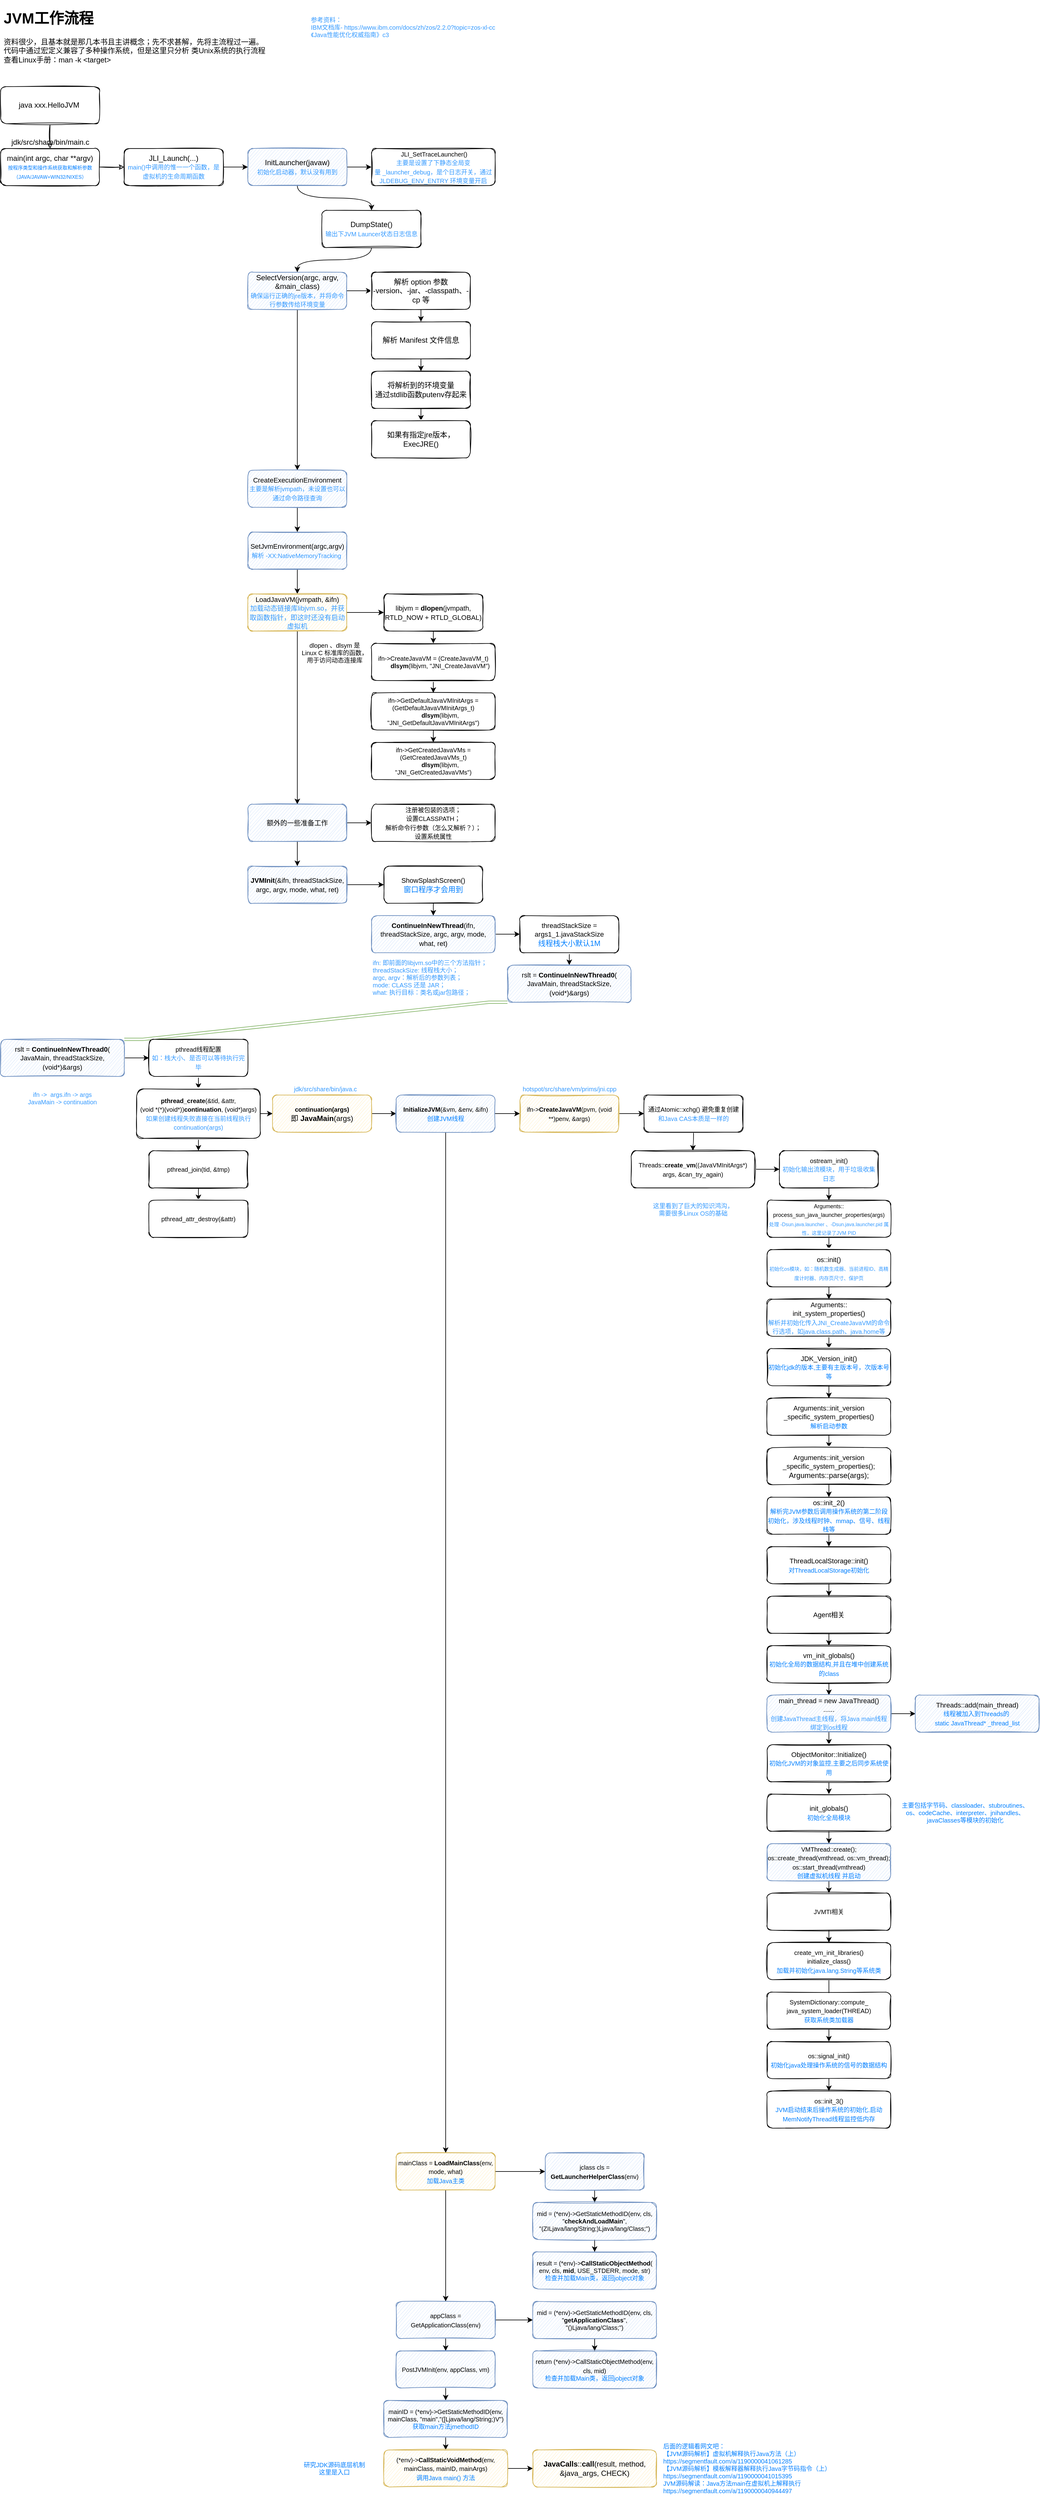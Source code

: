 <mxfile version="16.1.2" type="device"><diagram id="MZvXR-Jxn0Bu9DOS_bJB" name="第 1 页"><mxGraphModel dx="1220" dy="766" grid="1" gridSize="10" guides="1" tooltips="1" connect="1" arrows="1" fold="1" page="1" pageScale="1" pageWidth="827" pageHeight="1169" math="0" shadow="0"><root><mxCell id="0"/><mxCell id="1" parent="0"/><mxCell id="g1zy_RDRD8Yh4zfDbjgS-3" value="" style="edgeStyle=orthogonalEdgeStyle;rounded=0;sketch=1;orthogonalLoop=1;jettySize=auto;html=1;" parent="1" source="g1zy_RDRD8Yh4zfDbjgS-1" target="g1zy_RDRD8Yh4zfDbjgS-2" edge="1"><mxGeometry relative="1" as="geometry"/></mxCell><mxCell id="g1zy_RDRD8Yh4zfDbjgS-1" value="main(int argc, char **argv)&lt;br&gt;&lt;font style=&quot;font-size: 8px&quot; color=&quot;#007fff&quot;&gt;按程序类型和操作系统获取和解析&lt;/font&gt;&lt;span style=&quot;color: rgb(0 , 127 , 255) ; font-size: 8px&quot;&gt;参数&lt;/span&gt;&lt;font style=&quot;font-size: 8px&quot; color=&quot;#007fff&quot;&gt;（JAVA/JAVAW+WIN32/NIXES）&lt;/font&gt;" style="rounded=1;whiteSpace=wrap;html=1;sketch=1;" parent="1" vertex="1"><mxGeometry x="40" y="240" width="160" height="60" as="geometry"/></mxCell><mxCell id="YcsfyQ-IzNQPGRHsgkO8-3" value="" style="edgeStyle=orthogonalEdgeStyle;rounded=0;orthogonalLoop=1;jettySize=auto;html=1;fontSize=10;fontColor=#3399FF;" parent="1" source="g1zy_RDRD8Yh4zfDbjgS-2" target="YcsfyQ-IzNQPGRHsgkO8-2" edge="1"><mxGeometry relative="1" as="geometry"/></mxCell><mxCell id="g1zy_RDRD8Yh4zfDbjgS-2" value="JLI_Launch(...)&lt;br&gt;&lt;font color=&quot;#3399ff&quot; style=&quot;font-size: 10px&quot;&gt;main()中调用的惟一一个函数，是虚拟机的生命周期函数&lt;/font&gt;" style="rounded=1;whiteSpace=wrap;html=1;sketch=1;" parent="1" vertex="1"><mxGeometry x="240" y="240" width="160" height="60" as="geometry"/></mxCell><mxCell id="g1zy_RDRD8Yh4zfDbjgS-4" value="jdk/src/share/bin/main.c" style="text;html=1;align=center;verticalAlign=middle;resizable=0;points=[];autosize=1;strokeColor=none;fillColor=none;" parent="1" vertex="1"><mxGeometry x="50" y="220" width="140" height="20" as="geometry"/></mxCell><mxCell id="g1zy_RDRD8Yh4zfDbjgS-8" style="edgeStyle=orthogonalEdgeStyle;rounded=0;sketch=1;orthogonalLoop=1;jettySize=auto;html=1;exitX=0.5;exitY=1;exitDx=0;exitDy=0;entryX=0.5;entryY=0;entryDx=0;entryDy=0;" parent="1" source="g1zy_RDRD8Yh4zfDbjgS-7" target="g1zy_RDRD8Yh4zfDbjgS-1" edge="1"><mxGeometry relative="1" as="geometry"/></mxCell><mxCell id="g1zy_RDRD8Yh4zfDbjgS-7" value="java xxx.HelloJVM&amp;nbsp;" style="rounded=1;whiteSpace=wrap;html=1;sketch=1;" parent="1" vertex="1"><mxGeometry x="40" y="140" width="160" height="60" as="geometry"/></mxCell><mxCell id="YcsfyQ-IzNQPGRHsgkO8-1" value="&lt;h1&gt;JVM工作流程&lt;/h1&gt;&lt;p&gt;资料很少，且基本就是那几本书且主讲概念；先不求甚解，先将主流程过一遍。&lt;br&gt;代码中通过宏定义兼容了多种操作系统，但是这里只分析 类Unix系统的执行流程&lt;br&gt;查看Linux手册：man -k &amp;lt;target&amp;gt;&lt;/p&gt;" style="text;html=1;strokeColor=none;fillColor=none;spacing=5;spacingTop=-20;whiteSpace=wrap;overflow=hidden;rounded=0;" parent="1" vertex="1"><mxGeometry x="40" y="10" width="480" height="100" as="geometry"/></mxCell><mxCell id="YcsfyQ-IzNQPGRHsgkO8-6" value="" style="edgeStyle=orthogonalEdgeStyle;rounded=0;orthogonalLoop=1;jettySize=auto;html=1;fontSize=10;fontColor=#3399FF;curved=1;" parent="1" source="YcsfyQ-IzNQPGRHsgkO8-2" target="YcsfyQ-IzNQPGRHsgkO8-5" edge="1"><mxGeometry relative="1" as="geometry"/></mxCell><mxCell id="YcsfyQ-IzNQPGRHsgkO8-8" value="" style="edgeStyle=orthogonalEdgeStyle;rounded=0;orthogonalLoop=1;jettySize=auto;html=1;fontSize=10;fontColor=#3399FF;" parent="1" source="YcsfyQ-IzNQPGRHsgkO8-2" target="YcsfyQ-IzNQPGRHsgkO8-7" edge="1"><mxGeometry relative="1" as="geometry"/></mxCell><mxCell id="YcsfyQ-IzNQPGRHsgkO8-2" value="InitLauncher(javaw)&lt;br&gt;&lt;font style=&quot;font-size: 10px&quot; color=&quot;#3399ff&quot;&gt;初始化启动器，默认没有用到&lt;/font&gt;" style="rounded=1;whiteSpace=wrap;html=1;sketch=1;fillColor=#dae8fc;strokeColor=#6c8ebf;" parent="1" vertex="1"><mxGeometry x="440" y="240" width="160" height="60" as="geometry"/></mxCell><mxCell id="YcsfyQ-IzNQPGRHsgkO8-10" value="" style="edgeStyle=orthogonalEdgeStyle;curved=1;rounded=0;orthogonalLoop=1;jettySize=auto;html=1;fontSize=10;fontColor=#3399FF;" parent="1" source="YcsfyQ-IzNQPGRHsgkO8-5" target="YcsfyQ-IzNQPGRHsgkO8-9" edge="1"><mxGeometry relative="1" as="geometry"/></mxCell><mxCell id="YcsfyQ-IzNQPGRHsgkO8-5" value="DumpState()&lt;br&gt;&lt;font color=&quot;#3399ff&quot; style=&quot;font-size: 10px&quot;&gt;输出下JVM Launcer状态日志信息&lt;/font&gt;" style="rounded=1;whiteSpace=wrap;html=1;sketch=1;" parent="1" vertex="1"><mxGeometry x="560" y="340" width="160" height="60" as="geometry"/></mxCell><mxCell id="YcsfyQ-IzNQPGRHsgkO8-7" value="&lt;font style=&quot;font-size: 10px&quot;&gt;&amp;nbsp;JLI_SetTraceLauncher()&lt;br&gt;&lt;font color=&quot;#3399ff&quot; style=&quot;font-size: 10px&quot;&gt;&lt;span&gt;主要是设置了下静态全局变量&amp;nbsp;&lt;/span&gt;&lt;span&gt;_launcher_debug，是个日志开关，通过&lt;/span&gt;&lt;span&gt;JLDEBUG_ENV_ENTRY 环境变量开启&lt;/span&gt;&lt;/font&gt;&lt;br&gt;&lt;/font&gt;" style="rounded=1;whiteSpace=wrap;html=1;sketch=1;" parent="1" vertex="1"><mxGeometry x="640" y="240" width="200" height="60" as="geometry"/></mxCell><mxCell id="vmt3SWiiZH9HIPVWlr9v-2" value="" style="edgeStyle=orthogonalEdgeStyle;rounded=0;orthogonalLoop=1;jettySize=auto;html=1;curved=1;" parent="1" source="YcsfyQ-IzNQPGRHsgkO8-9" target="vmt3SWiiZH9HIPVWlr9v-1" edge="1"><mxGeometry relative="1" as="geometry"/></mxCell><mxCell id="vmt3SWiiZH9HIPVWlr9v-10" value="" style="edgeStyle=orthogonalEdgeStyle;curved=1;rounded=0;orthogonalLoop=1;jettySize=auto;html=1;" parent="1" source="YcsfyQ-IzNQPGRHsgkO8-9" target="vmt3SWiiZH9HIPVWlr9v-9" edge="1"><mxGeometry relative="1" as="geometry"/></mxCell><mxCell id="YcsfyQ-IzNQPGRHsgkO8-9" value="SelectVersion(argc, argv, &amp;amp;main_class)&lt;br&gt;&lt;font color=&quot;#3399ff&quot;&gt;&lt;span style=&quot;font-size: 10px&quot;&gt;确保运行正确的jre版本，并将命令行参数传给环境变量&lt;/span&gt;&lt;/font&gt;" style="rounded=1;whiteSpace=wrap;html=1;sketch=1;fillColor=#dae8fc;strokeColor=#6c8ebf;" parent="1" vertex="1"><mxGeometry x="440" y="440" width="160" height="60" as="geometry"/></mxCell><mxCell id="vmt3SWiiZH9HIPVWlr9v-4" value="" style="edgeStyle=orthogonalEdgeStyle;rounded=0;orthogonalLoop=1;jettySize=auto;html=1;curved=1;" parent="1" source="vmt3SWiiZH9HIPVWlr9v-1" target="vmt3SWiiZH9HIPVWlr9v-3" edge="1"><mxGeometry relative="1" as="geometry"/></mxCell><mxCell id="vmt3SWiiZH9HIPVWlr9v-1" value="解析 option 参数&lt;br&gt;-version、-jar、-classpath、-cp 等" style="rounded=1;whiteSpace=wrap;html=1;sketch=1;" parent="1" vertex="1"><mxGeometry x="640" y="440" width="160" height="60" as="geometry"/></mxCell><mxCell id="vmt3SWiiZH9HIPVWlr9v-6" value="" style="edgeStyle=orthogonalEdgeStyle;curved=1;rounded=0;orthogonalLoop=1;jettySize=auto;html=1;" parent="1" source="vmt3SWiiZH9HIPVWlr9v-3" target="vmt3SWiiZH9HIPVWlr9v-5" edge="1"><mxGeometry relative="1" as="geometry"/></mxCell><mxCell id="vmt3SWiiZH9HIPVWlr9v-3" value="解析 Manifest 文件信息" style="rounded=1;whiteSpace=wrap;html=1;sketch=1;" parent="1" vertex="1"><mxGeometry x="640" y="520" width="160" height="60" as="geometry"/></mxCell><mxCell id="vmt3SWiiZH9HIPVWlr9v-8" value="" style="edgeStyle=orthogonalEdgeStyle;curved=1;rounded=0;orthogonalLoop=1;jettySize=auto;html=1;" parent="1" source="vmt3SWiiZH9HIPVWlr9v-5" target="vmt3SWiiZH9HIPVWlr9v-7" edge="1"><mxGeometry relative="1" as="geometry"/></mxCell><mxCell id="vmt3SWiiZH9HIPVWlr9v-5" value="将解析到的环境变量&lt;br&gt;通过stdlib函数putenv存起来" style="rounded=1;whiteSpace=wrap;html=1;sketch=1;" parent="1" vertex="1"><mxGeometry x="640" y="600" width="160" height="60" as="geometry"/></mxCell><mxCell id="vmt3SWiiZH9HIPVWlr9v-7" value="如果有指定jre版本，ExecJRE()" style="rounded=1;whiteSpace=wrap;html=1;sketch=1;" parent="1" vertex="1"><mxGeometry x="640" y="680" width="160" height="60" as="geometry"/></mxCell><mxCell id="vmt3SWiiZH9HIPVWlr9v-12" value="" style="edgeStyle=orthogonalEdgeStyle;curved=1;rounded=0;orthogonalLoop=1;jettySize=auto;html=1;fontSize=11;" parent="1" source="vmt3SWiiZH9HIPVWlr9v-9" target="vmt3SWiiZH9HIPVWlr9v-11" edge="1"><mxGeometry relative="1" as="geometry"/></mxCell><mxCell id="vmt3SWiiZH9HIPVWlr9v-9" value="&lt;font&gt;&lt;span style=&quot;font-size: 11px&quot;&gt;CreateExecutionEnvironment&lt;/span&gt;&lt;br&gt;&lt;font color=&quot;#3399ff&quot; style=&quot;font-size: 10px&quot;&gt;主要是解析jvmpath，未设置也可以通过命令路径查询&lt;/font&gt;&lt;br&gt;&lt;/font&gt;" style="rounded=1;whiteSpace=wrap;html=1;sketch=1;fillColor=#dae8fc;strokeColor=#6c8ebf;" parent="1" vertex="1"><mxGeometry x="440" y="760" width="160" height="60" as="geometry"/></mxCell><mxCell id="vmt3SWiiZH9HIPVWlr9v-14" value="" style="edgeStyle=orthogonalEdgeStyle;curved=1;rounded=0;orthogonalLoop=1;jettySize=auto;html=1;fontSize=11;" parent="1" source="vmt3SWiiZH9HIPVWlr9v-11" target="vmt3SWiiZH9HIPVWlr9v-13" edge="1"><mxGeometry relative="1" as="geometry"/></mxCell><mxCell id="vmt3SWiiZH9HIPVWlr9v-11" value="&lt;font style=&quot;font-size: 10px&quot;&gt;&lt;font style=&quot;font-size: 10px&quot;&gt;&lt;span style=&quot;font-size: 11px&quot;&gt;SetJvmEnvironment(argc,argv)&lt;br&gt;&lt;/span&gt;&lt;font color=&quot;#3399ff&quot; style=&quot;font-size: 10px&quot;&gt;&lt;span&gt;解析&amp;nbsp;&lt;/span&gt;&lt;/font&gt;&lt;/font&gt;&lt;font color=&quot;#3399ff&quot; style=&quot;font-size: 10px&quot;&gt;&lt;span&gt;-XX:NativeMemoryTracking&amp;nbsp;&lt;/span&gt;&lt;/font&gt;&lt;br&gt;&lt;/font&gt;" style="rounded=1;whiteSpace=wrap;html=1;sketch=1;fillColor=#dae8fc;strokeColor=#6c8ebf;" parent="1" vertex="1"><mxGeometry x="440" y="860" width="160" height="60" as="geometry"/></mxCell><mxCell id="vmt3SWiiZH9HIPVWlr9v-16" value="" style="edgeStyle=orthogonalEdgeStyle;curved=1;rounded=0;orthogonalLoop=1;jettySize=auto;html=1;fontSize=11;" parent="1" source="vmt3SWiiZH9HIPVWlr9v-13" target="vmt3SWiiZH9HIPVWlr9v-15" edge="1"><mxGeometry relative="1" as="geometry"/></mxCell><mxCell id="vmt3SWiiZH9HIPVWlr9v-22" value="" style="edgeStyle=orthogonalEdgeStyle;curved=1;rounded=0;orthogonalLoop=1;jettySize=auto;html=1;fontSize=10;" parent="1" source="vmt3SWiiZH9HIPVWlr9v-13" target="vmt3SWiiZH9HIPVWlr9v-21" edge="1"><mxGeometry relative="1" as="geometry"/></mxCell><mxCell id="vmt3SWiiZH9HIPVWlr9v-13" value="&lt;font&gt;&lt;font&gt;&lt;span style=&quot;font-size: 11px&quot;&gt;LoadJavaVM(jvmpath, &amp;amp;ifn)&lt;/span&gt;&lt;br&gt;&lt;/font&gt;&lt;font color=&quot;#3399ff&quot;&gt;&lt;span style=&quot;font-size: 11px&quot;&gt;加载动态链接库libjvm.so，并获取函数指针，即这时还没有启动虚拟机&lt;/span&gt;&lt;/font&gt;&lt;br&gt;&lt;/font&gt;" style="rounded=1;whiteSpace=wrap;html=1;sketch=1;fillColor=#fff2cc;strokeColor=#d6b656;" parent="1" vertex="1"><mxGeometry x="440" y="960" width="160" height="60" as="geometry"/></mxCell><mxCell id="vmt3SWiiZH9HIPVWlr9v-18" value="" style="edgeStyle=orthogonalEdgeStyle;curved=1;rounded=0;orthogonalLoop=1;jettySize=auto;html=1;fontSize=11;" parent="1" source="vmt3SWiiZH9HIPVWlr9v-15" target="vmt3SWiiZH9HIPVWlr9v-17" edge="1"><mxGeometry relative="1" as="geometry"/></mxCell><mxCell id="vmt3SWiiZH9HIPVWlr9v-20" value="" style="edgeStyle=orthogonalEdgeStyle;curved=1;rounded=0;orthogonalLoop=1;jettySize=auto;html=1;fontSize=11;" parent="1" source="vmt3SWiiZH9HIPVWlr9v-15" target="vmt3SWiiZH9HIPVWlr9v-19" edge="1"><mxGeometry relative="1" as="geometry"/></mxCell><mxCell id="vmt3SWiiZH9HIPVWlr9v-15" value="&lt;font&gt;&lt;span style=&quot;font-size: 11px&quot;&gt;额外的一些准备工作&lt;/span&gt;&lt;br&gt;&lt;/font&gt;" style="rounded=1;whiteSpace=wrap;html=1;sketch=1;fillColor=#dae8fc;strokeColor=#6c8ebf;" parent="1" vertex="1"><mxGeometry x="440" y="1300" width="160" height="60" as="geometry"/></mxCell><mxCell id="vmt3SWiiZH9HIPVWlr9v-32" value="" style="edgeStyle=orthogonalEdgeStyle;curved=1;rounded=0;orthogonalLoop=1;jettySize=auto;html=1;fontSize=10;" parent="1" source="vmt3SWiiZH9HIPVWlr9v-17" target="vmt3SWiiZH9HIPVWlr9v-31" edge="1"><mxGeometry relative="1" as="geometry"/></mxCell><mxCell id="vmt3SWiiZH9HIPVWlr9v-17" value="&lt;font&gt;&lt;span style=&quot;font-size: 11px&quot;&gt;&lt;b&gt;JVMInit&lt;/b&gt;(&amp;amp;ifn, threadStackSize, argc, argv, mode, what, ret)&lt;/span&gt;&lt;br&gt;&lt;/font&gt;" style="rounded=1;whiteSpace=wrap;html=1;sketch=1;fillColor=#dae8fc;strokeColor=#6c8ebf;" parent="1" vertex="1"><mxGeometry x="440" y="1400" width="160" height="60" as="geometry"/></mxCell><mxCell id="vmt3SWiiZH9HIPVWlr9v-19" value="&lt;font style=&quot;font-size: 10px&quot;&gt;&lt;span&gt;注册被包装的选项；&lt;br&gt;&lt;/span&gt;设置CLASSPATH；&lt;br&gt;解析命令行参数（怎么又解析？）；&lt;br&gt;设置系统属性&lt;br&gt;&lt;/font&gt;" style="rounded=1;whiteSpace=wrap;html=1;sketch=1;" parent="1" vertex="1"><mxGeometry x="640" y="1300" width="200" height="60" as="geometry"/></mxCell><mxCell id="vmt3SWiiZH9HIPVWlr9v-24" value="" style="edgeStyle=orthogonalEdgeStyle;curved=1;rounded=0;orthogonalLoop=1;jettySize=auto;html=1;fontSize=10;" parent="1" source="vmt3SWiiZH9HIPVWlr9v-21" target="vmt3SWiiZH9HIPVWlr9v-23" edge="1"><mxGeometry relative="1" as="geometry"/></mxCell><mxCell id="vmt3SWiiZH9HIPVWlr9v-21" value="&lt;font&gt;&lt;span style=&quot;font-size: 11px&quot;&gt;libjvm = &lt;b&gt;dlopen&lt;/b&gt;(jvmpath, RTLD_NOW + RTLD_GLOBAL)&lt;/span&gt;&lt;br&gt;&lt;/font&gt;" style="rounded=1;whiteSpace=wrap;html=1;sketch=1;" parent="1" vertex="1"><mxGeometry x="660" y="960" width="160" height="60" as="geometry"/></mxCell><mxCell id="vmt3SWiiZH9HIPVWlr9v-26" value="" style="edgeStyle=orthogonalEdgeStyle;curved=1;rounded=0;orthogonalLoop=1;jettySize=auto;html=1;fontSize=10;" parent="1" source="vmt3SWiiZH9HIPVWlr9v-23" target="vmt3SWiiZH9HIPVWlr9v-25" edge="1"><mxGeometry relative="1" as="geometry"/></mxCell><mxCell id="vmt3SWiiZH9HIPVWlr9v-23" value="&lt;font style=&quot;font-size: 10px&quot;&gt;&lt;div&gt;ifn-&amp;gt;CreateJavaVM = (CreateJavaVM_t)&lt;/div&gt;&lt;div&gt;&amp;nbsp; &amp;nbsp; &amp;nbsp; &amp;nbsp; &lt;b&gt;dlsym&lt;/b&gt;(libjvm, &quot;JNI_CreateJavaVM&quot;)&lt;/div&gt;&lt;/font&gt;" style="rounded=1;whiteSpace=wrap;html=1;sketch=1;" parent="1" vertex="1"><mxGeometry x="640" y="1040" width="200" height="60" as="geometry"/></mxCell><mxCell id="vmt3SWiiZH9HIPVWlr9v-29" value="" style="edgeStyle=orthogonalEdgeStyle;curved=1;rounded=0;orthogonalLoop=1;jettySize=auto;html=1;fontSize=10;" parent="1" source="vmt3SWiiZH9HIPVWlr9v-25" target="vmt3SWiiZH9HIPVWlr9v-28" edge="1"><mxGeometry relative="1" as="geometry"/></mxCell><mxCell id="vmt3SWiiZH9HIPVWlr9v-25" value="&lt;font style=&quot;font-size: 10px&quot;&gt;&lt;div&gt;ifn-&amp;gt;GetDefaultJavaVMInitArgs = (GetDefaultJavaVMInitArgs_t)&lt;/div&gt;&lt;div&gt;&amp;nbsp; &amp;nbsp; &amp;nbsp; &amp;nbsp; &lt;b&gt;dlsym&lt;/b&gt;(libjvm, &quot;JNI_GetDefaultJavaVMInitArgs&quot;)&lt;/div&gt;&lt;/font&gt;" style="rounded=1;whiteSpace=wrap;html=1;sketch=1;" parent="1" vertex="1"><mxGeometry x="640" y="1120" width="200" height="60" as="geometry"/></mxCell><mxCell id="vmt3SWiiZH9HIPVWlr9v-28" value="&lt;font style=&quot;font-size: 10px&quot;&gt;&lt;div&gt;ifn-&amp;gt;GetCreatedJavaVMs = (GetCreatedJavaVMs_t)&lt;/div&gt;&lt;div&gt;&amp;nbsp; &amp;nbsp; &amp;nbsp; &amp;nbsp; &lt;b&gt;dlsym&lt;/b&gt;(libjvm, &quot;JNI_GetCreatedJavaVMs&quot;)&lt;/div&gt;&lt;/font&gt;" style="rounded=1;whiteSpace=wrap;html=1;sketch=1;" parent="1" vertex="1"><mxGeometry x="640" y="1200" width="200" height="60" as="geometry"/></mxCell><mxCell id="vmt3SWiiZH9HIPVWlr9v-30" value="dlopen 、dlsym 是&lt;br&gt;Linux C 标准库的函数，&lt;br&gt;用于访问动态连接库" style="text;html=1;align=center;verticalAlign=middle;resizable=0;points=[];autosize=1;strokeColor=none;fillColor=none;fontSize=10;" parent="1" vertex="1"><mxGeometry x="520" y="1035" width="120" height="40" as="geometry"/></mxCell><mxCell id="vmt3SWiiZH9HIPVWlr9v-34" value="" style="edgeStyle=orthogonalEdgeStyle;curved=1;rounded=0;orthogonalLoop=1;jettySize=auto;html=1;fontSize=10;" parent="1" source="vmt3SWiiZH9HIPVWlr9v-31" target="vmt3SWiiZH9HIPVWlr9v-33" edge="1"><mxGeometry relative="1" as="geometry"/></mxCell><mxCell id="vmt3SWiiZH9HIPVWlr9v-31" value="&lt;font&gt;&lt;span style=&quot;font-size: 11px&quot;&gt;ShowSplashScreen()&lt;br&gt;&lt;/span&gt;&lt;font color=&quot;#007fff&quot;&gt;窗口程序才会用到&lt;/font&gt;&lt;br&gt;&lt;/font&gt;" style="rounded=1;whiteSpace=wrap;html=1;sketch=1;" parent="1" vertex="1"><mxGeometry x="660" y="1400" width="160" height="60" as="geometry"/></mxCell><mxCell id="vmt3SWiiZH9HIPVWlr9v-36" value="" style="edgeStyle=orthogonalEdgeStyle;curved=1;rounded=0;orthogonalLoop=1;jettySize=auto;html=1;fontSize=10;" parent="1" source="vmt3SWiiZH9HIPVWlr9v-33" target="vmt3SWiiZH9HIPVWlr9v-35" edge="1"><mxGeometry relative="1" as="geometry"/></mxCell><mxCell id="vmt3SWiiZH9HIPVWlr9v-33" value="&lt;font&gt;&lt;span style=&quot;font-size: 11px&quot;&gt;&lt;b&gt;ContinueInNewThread&lt;/b&gt;(ifn, threadStackSize, argc, argv, mode, what, ret)&lt;/span&gt;&lt;br&gt;&lt;/font&gt;" style="rounded=1;whiteSpace=wrap;html=1;sketch=1;fillColor=#dae8fc;strokeColor=#6c8ebf;" parent="1" vertex="1"><mxGeometry x="640" y="1480" width="200" height="60" as="geometry"/></mxCell><mxCell id="vmt3SWiiZH9HIPVWlr9v-39" value="" style="edgeStyle=orthogonalEdgeStyle;curved=1;rounded=0;orthogonalLoop=1;jettySize=auto;html=1;fontSize=10;fontColor=#3399FF;" parent="1" source="vmt3SWiiZH9HIPVWlr9v-35" target="vmt3SWiiZH9HIPVWlr9v-38" edge="1"><mxGeometry relative="1" as="geometry"/></mxCell><mxCell id="vmt3SWiiZH9HIPVWlr9v-35" value="&lt;font&gt;&lt;span style=&quot;font-size: 11px&quot;&gt;threadStackSize = args1_1.javaStackSize&lt;br&gt;&lt;/span&gt;&lt;font color=&quot;#007fff&quot;&gt;线程栈大小默认1M&lt;/font&gt;&lt;br&gt;&lt;/font&gt;" style="rounded=1;whiteSpace=wrap;html=1;sketch=1;" parent="1" vertex="1"><mxGeometry x="880" y="1480" width="160" height="60" as="geometry"/></mxCell><mxCell id="vmt3SWiiZH9HIPVWlr9v-37" value="&lt;font color=&quot;#3399ff&quot;&gt;ifn: 即前面的libjvm.so中的三个方法指针；&lt;br&gt;threadStackSize: 线程栈大小；&lt;br&gt;argc, argv：解析后的参数列表；&lt;br&gt;mode: CLASS 还是 JAR；&lt;br&gt;what: 执行目标：类名或jar包路径；&lt;/font&gt;" style="text;html=1;strokeColor=none;fillColor=none;align=left;verticalAlign=middle;whiteSpace=wrap;rounded=0;fontSize=10;" parent="1" vertex="1"><mxGeometry x="640" y="1540" width="200" height="80" as="geometry"/></mxCell><mxCell id="vmt3SWiiZH9HIPVWlr9v-41" style="edgeStyle=entityRelationEdgeStyle;rounded=0;orthogonalLoop=1;jettySize=auto;html=1;exitX=0;exitY=1;exitDx=0;exitDy=0;entryX=1;entryY=0;entryDx=0;entryDy=0;fontSize=10;fontColor=#3399FF;shape=link;fillColor=#d5e8d4;strokeColor=#82b366;" parent="1" source="vmt3SWiiZH9HIPVWlr9v-38" target="vmt3SWiiZH9HIPVWlr9v-40" edge="1"><mxGeometry relative="1" as="geometry"/></mxCell><mxCell id="vmt3SWiiZH9HIPVWlr9v-38" value="&lt;font&gt;&lt;span style=&quot;font-size: 11px&quot;&gt;rslt = &lt;b&gt;ContinueInNewThread0&lt;/b&gt;(&lt;br&gt;JavaMain, threadStackSize, (void*)&amp;amp;args)&lt;/span&gt;&lt;br&gt;&lt;/font&gt;" style="rounded=1;whiteSpace=wrap;html=1;sketch=1;fillColor=#dae8fc;strokeColor=#6c8ebf;" parent="1" vertex="1"><mxGeometry x="860" y="1560" width="200" height="60" as="geometry"/></mxCell><mxCell id="vmt3SWiiZH9HIPVWlr9v-44" value="" style="edgeStyle=orthogonalEdgeStyle;rounded=0;orthogonalLoop=1;jettySize=auto;html=1;fontSize=10;fontColor=#3399FF;curved=1;" parent="1" source="vmt3SWiiZH9HIPVWlr9v-40" target="vmt3SWiiZH9HIPVWlr9v-43" edge="1"><mxGeometry relative="1" as="geometry"/></mxCell><mxCell id="vmt3SWiiZH9HIPVWlr9v-40" value="&lt;font&gt;&lt;span style=&quot;font-size: 11px&quot;&gt;rslt = &lt;b&gt;ContinueInNewThread0&lt;/b&gt;(&lt;br&gt;JavaMain, threadStackSize, (void*)&amp;amp;args)&lt;/span&gt;&lt;br&gt;&lt;/font&gt;" style="rounded=1;whiteSpace=wrap;html=1;sketch=1;fillColor=#dae8fc;strokeColor=#6c8ebf;" parent="1" vertex="1"><mxGeometry x="40" y="1680" width="200" height="60" as="geometry"/></mxCell><mxCell id="vmt3SWiiZH9HIPVWlr9v-51" value="" style="edgeStyle=orthogonalEdgeStyle;curved=1;rounded=0;orthogonalLoop=1;jettySize=auto;html=1;fontSize=10;fontColor=#3399FF;" parent="1" source="vmt3SWiiZH9HIPVWlr9v-43" target="vmt3SWiiZH9HIPVWlr9v-50" edge="1"><mxGeometry relative="1" as="geometry"/></mxCell><mxCell id="vmt3SWiiZH9HIPVWlr9v-43" value="&lt;font style=&quot;font-size: 10px&quot;&gt;&lt;span&gt;pthread线程配置&lt;br&gt;&lt;/span&gt;&lt;font color=&quot;#3399ff&quot;&gt;如：栈大小、是否可以等待执行完毕&lt;/font&gt;&lt;br&gt;&lt;/font&gt;" style="rounded=1;whiteSpace=wrap;html=1;sketch=1;" parent="1" vertex="1"><mxGeometry x="280" y="1680" width="160" height="60" as="geometry"/></mxCell><mxCell id="vmt3SWiiZH9HIPVWlr9v-47" value="参考资料：&lt;br&gt;IBM文档库- https://www.ibm.com/docs/zh/zos/2.2.0?topic=zos-xl-cc&lt;br&gt;《Java性能优化权威指南》c3" style="text;html=1;strokeColor=none;fillColor=none;align=left;verticalAlign=top;whiteSpace=wrap;rounded=0;fontSize=10;fontColor=#3399FF;" parent="1" vertex="1"><mxGeometry x="540" y="20" width="420" height="100" as="geometry"/></mxCell><mxCell id="vmt3SWiiZH9HIPVWlr9v-53" value="" style="edgeStyle=orthogonalEdgeStyle;curved=1;rounded=0;orthogonalLoop=1;jettySize=auto;html=1;fontSize=10;fontColor=#3399FF;" parent="1" source="vmt3SWiiZH9HIPVWlr9v-50" target="vmt3SWiiZH9HIPVWlr9v-52" edge="1"><mxGeometry relative="1" as="geometry"/></mxCell><mxCell id="vmt3SWiiZH9HIPVWlr9v-58" value="" style="edgeStyle=orthogonalEdgeStyle;curved=1;rounded=0;orthogonalLoop=1;jettySize=auto;html=1;fontSize=10;fontColor=#3399FF;" parent="1" source="vmt3SWiiZH9HIPVWlr9v-50" target="vmt3SWiiZH9HIPVWlr9v-57" edge="1"><mxGeometry relative="1" as="geometry"/></mxCell><mxCell id="vmt3SWiiZH9HIPVWlr9v-50" value="&lt;font&gt;&lt;span style=&quot;font-size: 10px&quot;&gt;&lt;b&gt;pthread_create&lt;/b&gt;(&amp;amp;tid, &amp;amp;attr, &lt;br&gt;(void *(*)(void*))&lt;b&gt;continuation&lt;/b&gt;, (void*)args)&lt;br&gt;&lt;/span&gt;&lt;font color=&quot;#3399ff&quot; style=&quot;font-size: 10px&quot;&gt;如果创建线程失败直接在当前线程执行 continuation(args)&lt;/font&gt;&lt;br&gt;&lt;/font&gt;" style="rounded=1;whiteSpace=wrap;html=1;sketch=1;" parent="1" vertex="1"><mxGeometry x="260" y="1760" width="200" height="80" as="geometry"/></mxCell><mxCell id="vmt3SWiiZH9HIPVWlr9v-55" value="" style="edgeStyle=orthogonalEdgeStyle;curved=1;rounded=0;orthogonalLoop=1;jettySize=auto;html=1;fontSize=10;fontColor=#3399FF;" parent="1" source="vmt3SWiiZH9HIPVWlr9v-52" target="vmt3SWiiZH9HIPVWlr9v-54" edge="1"><mxGeometry relative="1" as="geometry"/></mxCell><mxCell id="vmt3SWiiZH9HIPVWlr9v-52" value="&lt;font&gt;&lt;span style=&quot;font-size: 10px&quot;&gt;pthread_join(tid, &amp;amp;tmp)&lt;/span&gt;&lt;br&gt;&lt;/font&gt;" style="rounded=1;whiteSpace=wrap;html=1;sketch=1;" parent="1" vertex="1"><mxGeometry x="280" y="1860" width="160" height="60" as="geometry"/></mxCell><mxCell id="vmt3SWiiZH9HIPVWlr9v-54" value="&lt;font&gt;&lt;span style=&quot;font-size: 10px&quot;&gt;pthread_attr_destroy(&amp;amp;attr)&lt;/span&gt;&lt;br&gt;&lt;/font&gt;" style="rounded=1;whiteSpace=wrap;html=1;sketch=1;" parent="1" vertex="1"><mxGeometry x="280" y="1940" width="160" height="60" as="geometry"/></mxCell><mxCell id="vmt3SWiiZH9HIPVWlr9v-56" value="ifn -&amp;gt;&amp;nbsp; args.ifn -&amp;gt; args&lt;br&gt;JavaMain -&amp;gt; continuation" style="text;html=1;strokeColor=none;fillColor=none;align=center;verticalAlign=middle;whiteSpace=wrap;rounded=0;fontSize=10;fontColor=#3399FF;" parent="1" vertex="1"><mxGeometry x="40" y="1760" width="200" height="30" as="geometry"/></mxCell><mxCell id="vmt3SWiiZH9HIPVWlr9v-60" value="" style="edgeStyle=orthogonalEdgeStyle;curved=1;rounded=0;orthogonalLoop=1;jettySize=auto;html=1;fontSize=10;fontColor=#3399FF;" parent="1" source="vmt3SWiiZH9HIPVWlr9v-57" target="vmt3SWiiZH9HIPVWlr9v-59" edge="1"><mxGeometry relative="1" as="geometry"/></mxCell><mxCell id="vmt3SWiiZH9HIPVWlr9v-57" value="&lt;font&gt;&lt;span style=&quot;font-size: 10px&quot;&gt;&lt;b&gt;continuation(args)&lt;br&gt;&lt;/b&gt;&lt;/span&gt;即 &lt;b&gt;JavaMain&lt;/b&gt;(args)&lt;br&gt;&lt;/font&gt;" style="rounded=1;whiteSpace=wrap;html=1;sketch=1;fillColor=#fff2cc;strokeColor=#d6b656;" parent="1" vertex="1"><mxGeometry x="480" y="1770" width="160" height="60" as="geometry"/></mxCell><mxCell id="vmt3SWiiZH9HIPVWlr9v-63" value="" style="edgeStyle=orthogonalEdgeStyle;curved=1;rounded=0;orthogonalLoop=1;jettySize=auto;html=1;fontSize=10;fontColor=#3399FF;" parent="1" source="vmt3SWiiZH9HIPVWlr9v-59" target="vmt3SWiiZH9HIPVWlr9v-62" edge="1"><mxGeometry relative="1" as="geometry"/></mxCell><mxCell id="vmt3SWiiZH9HIPVWlr9v-70" value="" style="edgeStyle=orthogonalEdgeStyle;curved=1;rounded=0;orthogonalLoop=1;jettySize=auto;html=1;fontSize=10;fontColor=#3399FF;" parent="1" source="vmt3SWiiZH9HIPVWlr9v-59" target="vmt3SWiiZH9HIPVWlr9v-69" edge="1"><mxGeometry relative="1" as="geometry"/></mxCell><mxCell id="vmt3SWiiZH9HIPVWlr9v-59" value="&lt;font&gt;&lt;span style=&quot;font-size: 10px&quot;&gt;&lt;b&gt;InitializeJVM&lt;/b&gt;(&amp;amp;vm, &amp;amp;env, &amp;amp;ifn)&lt;br&gt;&lt;/span&gt;&lt;font color=&quot;#007fff&quot; style=&quot;font-size: 10px&quot;&gt;创建JVM线程&lt;/font&gt;&lt;br&gt;&lt;/font&gt;" style="rounded=1;whiteSpace=wrap;html=1;sketch=1;fillColor=#dae8fc;strokeColor=#6c8ebf;" parent="1" vertex="1"><mxGeometry x="680" y="1770" width="160" height="60" as="geometry"/></mxCell><mxCell id="vmt3SWiiZH9HIPVWlr9v-61" value="jdk/src/share/bin/java.c" style="text;html=1;align=center;verticalAlign=middle;resizable=0;points=[];autosize=1;strokeColor=none;fillColor=none;fontSize=10;fontColor=#3399FF;" parent="1" vertex="1"><mxGeometry x="500" y="1750" width="130" height="20" as="geometry"/></mxCell><mxCell id="vmt3SWiiZH9HIPVWlr9v-66" value="" style="edgeStyle=orthogonalEdgeStyle;curved=1;rounded=0;orthogonalLoop=1;jettySize=auto;html=1;fontSize=10;fontColor=#3399FF;" parent="1" source="vmt3SWiiZH9HIPVWlr9v-62" target="vmt3SWiiZH9HIPVWlr9v-65" edge="1"><mxGeometry relative="1" as="geometry"/></mxCell><mxCell id="vmt3SWiiZH9HIPVWlr9v-62" value="&lt;font&gt;&lt;span style=&quot;font-size: 10px&quot;&gt;ifn-&amp;gt;&lt;b&gt;CreateJavaVM&lt;/b&gt;(pvm, (void **)penv, &amp;amp;args)&lt;/span&gt;&lt;br&gt;&lt;/font&gt;" style="rounded=1;whiteSpace=wrap;html=1;sketch=1;fillColor=#fff2cc;strokeColor=#d6b656;" parent="1" vertex="1"><mxGeometry x="880" y="1770" width="160" height="60" as="geometry"/></mxCell><mxCell id="vmt3SWiiZH9HIPVWlr9v-64" value="hotspot/src/share/vm/prims/jni.cpp" style="text;html=1;align=center;verticalAlign=middle;resizable=0;points=[];autosize=1;strokeColor=none;fillColor=none;fontSize=10;fontColor=#3399FF;" parent="1" vertex="1"><mxGeometry x="870" y="1750" width="180" height="20" as="geometry"/></mxCell><mxCell id="vmt3SWiiZH9HIPVWlr9v-68" value="" style="edgeStyle=orthogonalEdgeStyle;curved=1;rounded=0;orthogonalLoop=1;jettySize=auto;html=1;fontSize=10;fontColor=#3399FF;" parent="1" source="vmt3SWiiZH9HIPVWlr9v-65" target="vmt3SWiiZH9HIPVWlr9v-67" edge="1"><mxGeometry relative="1" as="geometry"/></mxCell><mxCell id="vmt3SWiiZH9HIPVWlr9v-65" value="&lt;font style=&quot;font-size: 10px&quot;&gt;&lt;span&gt;通过Atomic::xchg() 避免重复创建&lt;br&gt;&lt;/span&gt;&lt;font color=&quot;#3399ff&quot;&gt;和Java CAS本质是一样的&lt;/font&gt;&lt;br&gt;&lt;/font&gt;" style="rounded=1;whiteSpace=wrap;html=1;sketch=1;" parent="1" vertex="1"><mxGeometry x="1081" y="1770" width="160" height="60" as="geometry"/></mxCell><mxCell id="vmt3SWiiZH9HIPVWlr9v-72" value="" style="edgeStyle=orthogonalEdgeStyle;curved=1;rounded=0;orthogonalLoop=1;jettySize=auto;html=1;fontSize=10;fontColor=#3399FF;" parent="1" source="vmt3SWiiZH9HIPVWlr9v-67" target="vmt3SWiiZH9HIPVWlr9v-71" edge="1"><mxGeometry relative="1" as="geometry"/></mxCell><mxCell id="vmt3SWiiZH9HIPVWlr9v-67" value="&lt;font&gt;&lt;span style=&quot;font-size: 10px&quot;&gt;Threads::&lt;b&gt;create_vm&lt;/b&gt;((JavaVMInitArgs*) args, &amp;amp;can_try_again)&lt;/span&gt;&lt;br&gt;&lt;/font&gt;" style="rounded=1;whiteSpace=wrap;html=1;sketch=1;" parent="1" vertex="1"><mxGeometry x="1060" y="1860" width="200" height="60" as="geometry"/></mxCell><mxCell id="vmt3SWiiZH9HIPVWlr9v-108" value="" style="edgeStyle=orthogonalEdgeStyle;curved=1;rounded=0;orthogonalLoop=1;jettySize=auto;html=1;fontSize=10;fontColor=#3399FF;" parent="1" source="vmt3SWiiZH9HIPVWlr9v-69" target="vmt3SWiiZH9HIPVWlr9v-107" edge="1"><mxGeometry relative="1" as="geometry"/></mxCell><mxCell id="qQUZfESMAJ6qejEXCFLW-13" value="" style="edgeStyle=orthogonalEdgeStyle;rounded=0;orthogonalLoop=1;jettySize=auto;html=1;fontSize=10;fontColor=#007FFF;" edge="1" parent="1" source="vmt3SWiiZH9HIPVWlr9v-69" target="qQUZfESMAJ6qejEXCFLW-12"><mxGeometry relative="1" as="geometry"/></mxCell><mxCell id="vmt3SWiiZH9HIPVWlr9v-69" value="&lt;font&gt;&lt;font style=&quot;font-size: 10px&quot;&gt;mainClass = &lt;b&gt;LoadMainClass&lt;/b&gt;(env, mode, what)&lt;br&gt;&lt;/font&gt;&lt;font style=&quot;font-size: 10px&quot; color=&quot;#007fff&quot;&gt;加载Java主类&lt;/font&gt;&lt;br&gt;&lt;/font&gt;" style="rounded=1;whiteSpace=wrap;html=1;sketch=1;fillColor=#fff2cc;strokeColor=#d6b656;" parent="1" vertex="1"><mxGeometry x="680" y="3480" width="160" height="60" as="geometry"/></mxCell><mxCell id="vmt3SWiiZH9HIPVWlr9v-74" value="" style="edgeStyle=orthogonalEdgeStyle;curved=1;rounded=0;orthogonalLoop=1;jettySize=auto;html=1;fontSize=10;fontColor=#3399FF;" parent="1" source="vmt3SWiiZH9HIPVWlr9v-71" target="vmt3SWiiZH9HIPVWlr9v-73" edge="1"><mxGeometry relative="1" as="geometry"/></mxCell><mxCell id="vmt3SWiiZH9HIPVWlr9v-71" value="&lt;font&gt;&lt;span style=&quot;font-size: 10px&quot;&gt;ostream_init()&lt;br&gt;&lt;/span&gt;&lt;font color=&quot;#3399ff&quot; style=&quot;font-size: 10px&quot;&gt;初始化输出流模块，用于垃圾收集日志&lt;/font&gt;&lt;br&gt;&lt;/font&gt;" style="rounded=1;whiteSpace=wrap;html=1;sketch=1;" parent="1" vertex="1"><mxGeometry x="1300" y="1860" width="160" height="60" as="geometry"/></mxCell><mxCell id="vmt3SWiiZH9HIPVWlr9v-76" value="" style="edgeStyle=orthogonalEdgeStyle;curved=1;rounded=0;orthogonalLoop=1;jettySize=auto;html=1;fontSize=9;fontColor=#3399FF;" parent="1" source="vmt3SWiiZH9HIPVWlr9v-73" target="vmt3SWiiZH9HIPVWlr9v-75" edge="1"><mxGeometry relative="1" as="geometry"/></mxCell><mxCell id="vmt3SWiiZH9HIPVWlr9v-73" value="&lt;font&gt;&lt;span style=&quot;font-size: 9px&quot;&gt;Arguments::&lt;br&gt;process_sun_java_launcher_properties(args)&lt;br&gt;&lt;/span&gt;&lt;font color=&quot;#3399ff&quot; style=&quot;font-size: 8px&quot;&gt;处理&amp;nbsp;-Dsun.java.launcher 、-Dsun.java.launcher.pid 属性，这里记录了JVM PID&lt;/font&gt;&lt;br&gt;&lt;/font&gt;" style="rounded=1;whiteSpace=wrap;html=1;sketch=1;" parent="1" vertex="1"><mxGeometry x="1280" y="1940" width="200" height="60" as="geometry"/></mxCell><mxCell id="vmt3SWiiZH9HIPVWlr9v-78" value="" style="edgeStyle=orthogonalEdgeStyle;curved=1;rounded=0;orthogonalLoop=1;jettySize=auto;html=1;fontSize=8;fontColor=#3399FF;" parent="1" source="vmt3SWiiZH9HIPVWlr9v-75" target="vmt3SWiiZH9HIPVWlr9v-77" edge="1"><mxGeometry relative="1" as="geometry"/></mxCell><mxCell id="vmt3SWiiZH9HIPVWlr9v-75" value="&lt;font&gt;&lt;font&gt;&lt;span style=&quot;font-size: 11px&quot;&gt;os::init()&lt;/span&gt;&lt;br&gt;&lt;font style=&quot;font-size: 8px&quot; color=&quot;#3399ff&quot;&gt;初始化os模块，如：随机数生成器、当前进程ID、高精度计时器、内存页尺寸、保护页&lt;/font&gt;&lt;/font&gt;&lt;br&gt;&lt;/font&gt;" style="rounded=1;whiteSpace=wrap;html=1;sketch=1;" parent="1" vertex="1"><mxGeometry x="1280" y="2020" width="200" height="60" as="geometry"/></mxCell><mxCell id="vmt3SWiiZH9HIPVWlr9v-80" value="" style="edgeStyle=orthogonalEdgeStyle;curved=1;rounded=0;orthogonalLoop=1;jettySize=auto;html=1;fontSize=10;fontColor=#3399FF;" parent="1" source="vmt3SWiiZH9HIPVWlr9v-77" target="vmt3SWiiZH9HIPVWlr9v-79" edge="1"><mxGeometry relative="1" as="geometry"/></mxCell><mxCell id="vmt3SWiiZH9HIPVWlr9v-77" value="&lt;font&gt;&lt;font&gt;&lt;span style=&quot;font-size: 11px&quot;&gt;Arguments::&lt;/span&gt;&lt;br&gt;&lt;span style=&quot;font-size: 11px&quot;&gt;init_system_properties()&lt;/span&gt;&lt;br&gt;&lt;font style=&quot;font-size: 10px&quot; color=&quot;#3399ff&quot;&gt;解析并初始化传入JNI_CreateJavaVM的命令行选项，如&lt;/font&gt;&lt;/font&gt;&lt;font color=&quot;#3399ff&quot;&gt;&lt;span style=&quot;font-size: 10px&quot;&gt;java.class.path、java.home等&lt;/span&gt;&lt;/font&gt;&lt;br&gt;&lt;/font&gt;" style="rounded=1;whiteSpace=wrap;html=1;sketch=1;" parent="1" vertex="1"><mxGeometry x="1280" y="2100" width="200" height="60" as="geometry"/></mxCell><mxCell id="vmt3SWiiZH9HIPVWlr9v-82" value="" style="edgeStyle=orthogonalEdgeStyle;curved=1;rounded=0;orthogonalLoop=1;jettySize=auto;html=1;fontSize=10;fontColor=#3399FF;" parent="1" source="vmt3SWiiZH9HIPVWlr9v-79" target="vmt3SWiiZH9HIPVWlr9v-81" edge="1"><mxGeometry relative="1" as="geometry"/></mxCell><mxCell id="vmt3SWiiZH9HIPVWlr9v-79" value="&lt;font&gt;&lt;font&gt;&lt;span style=&quot;font-size: 11px&quot;&gt;JDK_Version_init()&lt;br&gt;&lt;/span&gt;&lt;/font&gt;&lt;font color=&quot;#007fff&quot; style=&quot;font-size: 10px&quot;&gt;初始化jdk的版本,主要有主版本号，次版本号等&lt;/font&gt;&lt;br&gt;&lt;/font&gt;" style="rounded=1;whiteSpace=wrap;html=1;sketch=1;" parent="1" vertex="1"><mxGeometry x="1280" y="2180" width="200" height="60" as="geometry"/></mxCell><mxCell id="vmt3SWiiZH9HIPVWlr9v-85" value="" style="edgeStyle=orthogonalEdgeStyle;curved=1;rounded=0;orthogonalLoop=1;jettySize=auto;html=1;fontSize=10;fontColor=#3399FF;" parent="1" source="vmt3SWiiZH9HIPVWlr9v-81" target="vmt3SWiiZH9HIPVWlr9v-84" edge="1"><mxGeometry relative="1" as="geometry"/></mxCell><mxCell id="vmt3SWiiZH9HIPVWlr9v-81" value="&lt;font&gt;&lt;span style=&quot;font-size: 11px&quot;&gt;Arguments::init_version&lt;br&gt;_specific_system_properties()&lt;br&gt;&lt;/span&gt;&lt;font color=&quot;#007fff&quot; style=&quot;font-size: 10px&quot;&gt;解析启动参数&lt;/font&gt;&lt;br&gt;&lt;/font&gt;" style="rounded=1;whiteSpace=wrap;html=1;sketch=1;" parent="1" vertex="1"><mxGeometry x="1280" y="2260" width="200" height="60" as="geometry"/></mxCell><mxCell id="vmt3SWiiZH9HIPVWlr9v-83" value="这里看到了巨大的知识鸿沟，&lt;br&gt;需要很多Linux OS的基础" style="text;html=1;strokeColor=none;fillColor=none;align=center;verticalAlign=middle;whiteSpace=wrap;rounded=0;fontSize=10;fontColor=#3399FF;" parent="1" vertex="1"><mxGeometry x="1081" y="1940" width="159" height="30" as="geometry"/></mxCell><mxCell id="qQUZfESMAJ6qejEXCFLW-3" style="edgeStyle=orthogonalEdgeStyle;rounded=0;orthogonalLoop=1;jettySize=auto;html=1;exitX=0.5;exitY=1;exitDx=0;exitDy=0;entryX=0.5;entryY=0;entryDx=0;entryDy=0;fontSize=10;fontColor=#007FFF;" edge="1" parent="1" source="vmt3SWiiZH9HIPVWlr9v-84" target="qQUZfESMAJ6qejEXCFLW-2"><mxGeometry relative="1" as="geometry"/></mxCell><mxCell id="vmt3SWiiZH9HIPVWlr9v-84" value="&lt;font&gt;&lt;span style=&quot;font-size: 11px&quot;&gt;Arguments::init_version&lt;br&gt;_specific_system_properties();&lt;br&gt;&lt;/span&gt;Arguments::parse(args);&lt;br&gt;&lt;/font&gt;" style="rounded=1;whiteSpace=wrap;html=1;sketch=1;" parent="1" vertex="1"><mxGeometry x="1280" y="2340" width="200" height="60" as="geometry"/></mxCell><mxCell id="qQUZfESMAJ6qejEXCFLW-6" style="edgeStyle=orthogonalEdgeStyle;rounded=0;orthogonalLoop=1;jettySize=auto;html=1;exitX=0.5;exitY=1;exitDx=0;exitDy=0;fontSize=10;fontColor=#007FFF;" edge="1" parent="1" source="vmt3SWiiZH9HIPVWlr9v-86" target="qQUZfESMAJ6qejEXCFLW-5"><mxGeometry relative="1" as="geometry"/></mxCell><mxCell id="vmt3SWiiZH9HIPVWlr9v-86" value="&lt;font&gt;&lt;span style=&quot;font-size: 11px&quot;&gt;ThreadLocalStorage::init()&lt;br&gt;&lt;/span&gt;&lt;font color=&quot;#007fff&quot; style=&quot;font-size: 10px&quot;&gt;对ThreadLocalStorage初始化&lt;/font&gt;&lt;br&gt;&lt;/font&gt;" style="rounded=1;whiteSpace=wrap;html=1;sketch=1;" parent="1" vertex="1"><mxGeometry x="1280" y="2500" width="200" height="60" as="geometry"/></mxCell><mxCell id="vmt3SWiiZH9HIPVWlr9v-91" value="" style="edgeStyle=orthogonalEdgeStyle;curved=1;rounded=0;orthogonalLoop=1;jettySize=auto;html=1;fontSize=10;fontColor=#3399FF;" parent="1" source="vmt3SWiiZH9HIPVWlr9v-88" target="vmt3SWiiZH9HIPVWlr9v-90" edge="1"><mxGeometry relative="1" as="geometry"/></mxCell><mxCell id="vmt3SWiiZH9HIPVWlr9v-88" value="&lt;font&gt;&lt;span style=&quot;font-size: 11px&quot;&gt;vm_init_globals()&lt;br&gt;&lt;/span&gt;&lt;font style=&quot;font-size: 10px&quot; color=&quot;#007fff&quot;&gt;初始化全局的数据结构,并且在堆中创建系统的class&lt;/font&gt;&lt;br&gt;&lt;/font&gt;" style="rounded=1;whiteSpace=wrap;html=1;sketch=1;" parent="1" vertex="1"><mxGeometry x="1280" y="2660" width="200" height="60" as="geometry"/></mxCell><mxCell id="vmt3SWiiZH9HIPVWlr9v-93" value="" style="edgeStyle=orthogonalEdgeStyle;curved=1;rounded=0;orthogonalLoop=1;jettySize=auto;html=1;fontSize=10;fontColor=#3399FF;" parent="1" source="vmt3SWiiZH9HIPVWlr9v-90" target="vmt3SWiiZH9HIPVWlr9v-92" edge="1"><mxGeometry relative="1" as="geometry"/></mxCell><mxCell id="qQUZfESMAJ6qejEXCFLW-11" value="" style="edgeStyle=orthogonalEdgeStyle;rounded=0;orthogonalLoop=1;jettySize=auto;html=1;fontSize=10;fontColor=#007FFF;" edge="1" parent="1" source="vmt3SWiiZH9HIPVWlr9v-90" target="qQUZfESMAJ6qejEXCFLW-10"><mxGeometry relative="1" as="geometry"/></mxCell><mxCell id="vmt3SWiiZH9HIPVWlr9v-90" value="&lt;font&gt;&lt;span style=&quot;font-size: 11px&quot;&gt;main_thread = new JavaThread()&lt;br&gt;......&lt;br&gt;&lt;/span&gt;&lt;font color=&quot;#3399ff&quot; style=&quot;font-size: 10px&quot;&gt;创建JavaThread主线程，将Java main线程绑定到os线程&lt;/font&gt;&lt;br&gt;&lt;/font&gt;" style="rounded=1;whiteSpace=wrap;html=1;sketch=1;fillColor=#dae8fc;strokeColor=#6c8ebf;" parent="1" vertex="1"><mxGeometry x="1280" y="2740" width="200" height="60" as="geometry"/></mxCell><mxCell id="vmt3SWiiZH9HIPVWlr9v-95" value="" style="edgeStyle=orthogonalEdgeStyle;curved=1;rounded=0;orthogonalLoop=1;jettySize=auto;html=1;fontSize=10;fontColor=#3399FF;" parent="1" source="vmt3SWiiZH9HIPVWlr9v-92" target="vmt3SWiiZH9HIPVWlr9v-94" edge="1"><mxGeometry relative="1" as="geometry"/></mxCell><mxCell id="vmt3SWiiZH9HIPVWlr9v-92" value="&lt;font&gt;&lt;span style=&quot;font-size: 11px&quot;&gt;ObjectMonitor::Initialize()&lt;br&gt;&lt;/span&gt;&lt;font style=&quot;font-size: 10px&quot; color=&quot;#007fff&quot;&gt;初始化JVM的对象监控,主要之后同步系统使用&lt;/font&gt;&lt;br&gt;&lt;/font&gt;" style="rounded=1;whiteSpace=wrap;html=1;sketch=1;" parent="1" vertex="1"><mxGeometry x="1280" y="2820" width="200" height="60" as="geometry"/></mxCell><mxCell id="vmt3SWiiZH9HIPVWlr9v-97" value="" style="edgeStyle=orthogonalEdgeStyle;curved=1;rounded=0;orthogonalLoop=1;jettySize=auto;html=1;fontSize=10;fontColor=#3399FF;" parent="1" source="vmt3SWiiZH9HIPVWlr9v-94" target="vmt3SWiiZH9HIPVWlr9v-96" edge="1"><mxGeometry relative="1" as="geometry"/></mxCell><mxCell id="vmt3SWiiZH9HIPVWlr9v-94" value="&lt;font&gt;&lt;span style=&quot;font-size: 11px&quot;&gt;init_globals()&lt;br&gt;&lt;/span&gt;&lt;font style=&quot;font-size: 10px&quot; color=&quot;#007fff&quot;&gt;初始化全局模块&lt;/font&gt;&lt;br&gt;&lt;/font&gt;" style="rounded=1;whiteSpace=wrap;html=1;sketch=1;" parent="1" vertex="1"><mxGeometry x="1280" y="2900" width="200" height="60" as="geometry"/></mxCell><mxCell id="vmt3SWiiZH9HIPVWlr9v-99" value="" style="edgeStyle=orthogonalEdgeStyle;curved=1;rounded=0;orthogonalLoop=1;jettySize=auto;html=1;fontSize=10;fontColor=#3399FF;" parent="1" source="vmt3SWiiZH9HIPVWlr9v-96" target="vmt3SWiiZH9HIPVWlr9v-98" edge="1"><mxGeometry relative="1" as="geometry"/></mxCell><mxCell id="vmt3SWiiZH9HIPVWlr9v-96" value="&lt;font&gt;&lt;span style=&quot;font-size: 10px&quot;&gt;VMThread::create();&lt;br&gt;os::create_thread(vmthread, os::vm_thread);&lt;/span&gt;&lt;br&gt;&lt;span style=&quot;font-size: 10px&quot;&gt;os::start_thread(vmthread)&lt;/span&gt;&lt;br&gt;&lt;span style=&quot;font-size: 10px&quot;&gt;&lt;font color=&quot;#007fff&quot;&gt;创建虚拟机线程 并启动&lt;/font&gt;&lt;/span&gt;&lt;br&gt;&lt;/font&gt;" style="rounded=1;whiteSpace=wrap;html=1;sketch=1;fillColor=#dae8fc;strokeColor=#6c8ebf;" parent="1" vertex="1"><mxGeometry x="1280" y="2980" width="200" height="60" as="geometry"/></mxCell><mxCell id="vmt3SWiiZH9HIPVWlr9v-101" value="" style="edgeStyle=orthogonalEdgeStyle;curved=1;rounded=0;orthogonalLoop=1;jettySize=auto;html=1;fontSize=10;fontColor=#3399FF;" parent="1" source="vmt3SWiiZH9HIPVWlr9v-98" target="vmt3SWiiZH9HIPVWlr9v-100" edge="1"><mxGeometry relative="1" as="geometry"/></mxCell><mxCell id="vmt3SWiiZH9HIPVWlr9v-98" value="&lt;font&gt;&lt;span style=&quot;font-size: 10px&quot;&gt;JVMTI相关&lt;/span&gt;&lt;br&gt;&lt;/font&gt;" style="rounded=1;whiteSpace=wrap;html=1;sketch=1;" parent="1" vertex="1"><mxGeometry x="1280" y="3060" width="200" height="60" as="geometry"/></mxCell><mxCell id="vmt3SWiiZH9HIPVWlr9v-103" value="" style="edgeStyle=orthogonalEdgeStyle;curved=1;rounded=0;orthogonalLoop=1;jettySize=auto;html=1;fontSize=10;fontColor=#3399FF;" parent="1" source="vmt3SWiiZH9HIPVWlr9v-100" target="vmt3SWiiZH9HIPVWlr9v-102" edge="1"><mxGeometry relative="1" as="geometry"/></mxCell><mxCell id="vmt3SWiiZH9HIPVWlr9v-100" value="&lt;font&gt;&lt;span style=&quot;font-size: 10px&quot;&gt;create_vm_init_libraries()&lt;br&gt;initialize_class()&lt;/span&gt;&lt;br&gt;&lt;span style=&quot;font-size: 10px&quot;&gt;&lt;font color=&quot;#007fff&quot;&gt;加载并初始化java.lang.String等系统类&lt;/font&gt;&lt;/span&gt;&lt;br&gt;&lt;/font&gt;" style="rounded=1;whiteSpace=wrap;html=1;sketch=1;" parent="1" vertex="1"><mxGeometry x="1280" y="3140" width="200" height="60" as="geometry"/></mxCell><mxCell id="vmt3SWiiZH9HIPVWlr9v-105" value="" style="edgeStyle=orthogonalEdgeStyle;curved=1;rounded=0;orthogonalLoop=1;jettySize=auto;html=1;fontSize=10;fontColor=#3399FF;" parent="1" source="vmt3SWiiZH9HIPVWlr9v-102" target="vmt3SWiiZH9HIPVWlr9v-104" edge="1"><mxGeometry relative="1" as="geometry"/></mxCell><mxCell id="vmt3SWiiZH9HIPVWlr9v-102" value="&lt;font&gt;&lt;span style=&quot;font-size: 10px&quot;&gt;os::signal_init()&lt;br&gt;&lt;/span&gt;&lt;font color=&quot;#007fff&quot; style=&quot;font-size: 10px&quot;&gt;初始化java处理操作系统的信号的数据结构&lt;/font&gt;&lt;br&gt;&lt;/font&gt;" style="rounded=1;whiteSpace=wrap;html=1;sketch=1;" parent="1" vertex="1"><mxGeometry x="1280" y="3300" width="200" height="60" as="geometry"/></mxCell><mxCell id="vmt3SWiiZH9HIPVWlr9v-104" value="&lt;font&gt;&lt;span style=&quot;font-size: 10px&quot;&gt;os::init_3()&lt;br&gt;&lt;/span&gt;&lt;font color=&quot;#007fff&quot; style=&quot;font-size: 10px&quot;&gt;JVM启动结束后操作系统的初始化.启动 MemNotifyThread线程监控低内存&lt;/font&gt;&lt;br&gt;&lt;/font&gt;" style="rounded=1;whiteSpace=wrap;html=1;sketch=1;" parent="1" vertex="1"><mxGeometry x="1280" y="3380" width="200" height="60" as="geometry"/></mxCell><mxCell id="vmt3SWiiZH9HIPVWlr9v-110" value="" style="edgeStyle=orthogonalEdgeStyle;curved=1;rounded=0;orthogonalLoop=1;jettySize=auto;html=1;fontSize=10;fontColor=#3399FF;" parent="1" source="vmt3SWiiZH9HIPVWlr9v-107" target="vmt3SWiiZH9HIPVWlr9v-109" edge="1"><mxGeometry relative="1" as="geometry"/></mxCell><mxCell id="qQUZfESMAJ6qejEXCFLW-21" style="edgeStyle=orthogonalEdgeStyle;rounded=0;orthogonalLoop=1;jettySize=auto;html=1;exitX=1;exitY=0.5;exitDx=0;exitDy=0;fontSize=10;fontColor=#007FFF;" edge="1" parent="1" source="vmt3SWiiZH9HIPVWlr9v-107" target="qQUZfESMAJ6qejEXCFLW-19"><mxGeometry relative="1" as="geometry"/></mxCell><mxCell id="vmt3SWiiZH9HIPVWlr9v-107" value="&lt;font&gt;&lt;span style=&quot;font-size: 10px&quot;&gt;appClass = GetApplicationClass(env)&lt;/span&gt;&lt;br&gt;&lt;/font&gt;" style="rounded=1;whiteSpace=wrap;html=1;sketch=1;fillColor=#dae8fc;strokeColor=#6c8ebf;" parent="1" vertex="1"><mxGeometry x="680" y="3720" width="160" height="60" as="geometry"/></mxCell><mxCell id="vmt3SWiiZH9HIPVWlr9v-112" value="" style="edgeStyle=orthogonalEdgeStyle;curved=1;rounded=0;orthogonalLoop=1;jettySize=auto;html=1;fontSize=10;fontColor=#3399FF;" parent="1" source="vmt3SWiiZH9HIPVWlr9v-109" target="vmt3SWiiZH9HIPVWlr9v-111" edge="1"><mxGeometry relative="1" as="geometry"/></mxCell><mxCell id="vmt3SWiiZH9HIPVWlr9v-109" value="&lt;font&gt;&lt;span style=&quot;font-size: 10px&quot;&gt;PostJVMInit(env, appClass, vm)&lt;/span&gt;&lt;br&gt;&lt;/font&gt;" style="rounded=1;whiteSpace=wrap;html=1;sketch=1;fillColor=#dae8fc;strokeColor=#6c8ebf;" parent="1" vertex="1"><mxGeometry x="680" y="3800" width="160" height="60" as="geometry"/></mxCell><mxCell id="vmt3SWiiZH9HIPVWlr9v-114" value="" style="edgeStyle=orthogonalEdgeStyle;curved=1;rounded=0;orthogonalLoop=1;jettySize=auto;html=1;fontSize=10;fontColor=#3399FF;" parent="1" source="vmt3SWiiZH9HIPVWlr9v-111" target="vmt3SWiiZH9HIPVWlr9v-113" edge="1"><mxGeometry relative="1" as="geometry"/></mxCell><mxCell id="vmt3SWiiZH9HIPVWlr9v-111" value="&lt;font style=&quot;font-size: 10px&quot;&gt;&lt;div&gt;mainID = (*env)-&amp;gt;GetStaticMethodID(env, mainClass, &quot;main&quot;,&quot;&lt;span&gt;([Ljava/lang/String;)V&quot;)&lt;br&gt;&lt;font color=&quot;#007fff&quot;&gt;获取main方法jmethodID&lt;/font&gt;&lt;/span&gt;&lt;/div&gt;&lt;/font&gt;" style="rounded=1;whiteSpace=wrap;html=1;sketch=1;fillColor=#dae8fc;strokeColor=#6c8ebf;" parent="1" vertex="1"><mxGeometry x="660" y="3880" width="200" height="60" as="geometry"/></mxCell><mxCell id="qQUZfESMAJ6qejEXCFLW-23" value="" style="edgeStyle=orthogonalEdgeStyle;rounded=0;orthogonalLoop=1;jettySize=auto;html=1;fontSize=10;fontColor=#007FFF;" edge="1" parent="1" source="vmt3SWiiZH9HIPVWlr9v-113" target="qQUZfESMAJ6qejEXCFLW-22"><mxGeometry relative="1" as="geometry"/></mxCell><mxCell id="vmt3SWiiZH9HIPVWlr9v-113" value="&lt;font&gt;&lt;span style=&quot;font-size: 10px&quot;&gt;(*env)-&amp;gt;&lt;b&gt;CallStaticVoidMethod&lt;/b&gt;(env, mainClass, mainID, mainArgs)&lt;br&gt;&lt;/span&gt;&lt;font color=&quot;#007fff&quot; style=&quot;font-size: 10px&quot;&gt;调用Java main() 方法&lt;/font&gt;&lt;br&gt;&lt;/font&gt;" style="rounded=1;whiteSpace=wrap;html=1;sketch=1;fillColor=#fff2cc;strokeColor=#d6b656;" parent="1" vertex="1"><mxGeometry x="660" y="3960" width="200" height="60" as="geometry"/></mxCell><mxCell id="qQUZfESMAJ6qejEXCFLW-1" value="研究JDK源码底层机制&lt;br&gt;这里是入口" style="text;html=1;strokeColor=none;fillColor=none;align=center;verticalAlign=middle;whiteSpace=wrap;rounded=0;fontSize=10;fontColor=#007FFF;" vertex="1" parent="1"><mxGeometry x="520" y="3960" width="120" height="60" as="geometry"/></mxCell><mxCell id="qQUZfESMAJ6qejEXCFLW-4" style="edgeStyle=orthogonalEdgeStyle;rounded=0;orthogonalLoop=1;jettySize=auto;html=1;exitX=0.5;exitY=1;exitDx=0;exitDy=0;entryX=0.5;entryY=0;entryDx=0;entryDy=0;fontSize=10;fontColor=#007FFF;" edge="1" parent="1" source="qQUZfESMAJ6qejEXCFLW-2" target="vmt3SWiiZH9HIPVWlr9v-86"><mxGeometry relative="1" as="geometry"/></mxCell><mxCell id="qQUZfESMAJ6qejEXCFLW-2" value="&lt;font&gt;&lt;span style=&quot;font-size: 11px&quot;&gt;os::init_2()&lt;br&gt;&lt;/span&gt;&lt;font color=&quot;#007fff&quot; style=&quot;font-size: 10px&quot;&gt;解析完JVM参数后调用操作系统的第二阶段初始化，涉及线程时钟、mmap、信号、线程栈等&lt;/font&gt;&lt;br&gt;&lt;/font&gt;" style="rounded=1;whiteSpace=wrap;html=1;sketch=1;" vertex="1" parent="1"><mxGeometry x="1280" y="2420" width="200" height="60" as="geometry"/></mxCell><mxCell id="qQUZfESMAJ6qejEXCFLW-7" style="edgeStyle=orthogonalEdgeStyle;rounded=0;orthogonalLoop=1;jettySize=auto;html=1;exitX=0.5;exitY=1;exitDx=0;exitDy=0;entryX=0.5;entryY=0;entryDx=0;entryDy=0;fontSize=10;fontColor=#007FFF;" edge="1" parent="1" source="qQUZfESMAJ6qejEXCFLW-5" target="vmt3SWiiZH9HIPVWlr9v-88"><mxGeometry relative="1" as="geometry"/></mxCell><mxCell id="qQUZfESMAJ6qejEXCFLW-5" value="&lt;font&gt;&lt;span style=&quot;font-size: 11px&quot;&gt;Agent相关&lt;/span&gt;&lt;br&gt;&lt;/font&gt;" style="rounded=1;whiteSpace=wrap;html=1;sketch=1;" vertex="1" parent="1"><mxGeometry x="1280" y="2580" width="200" height="60" as="geometry"/></mxCell><mxCell id="qQUZfESMAJ6qejEXCFLW-8" value="主要包括字节码、classloader、stubroutines、&lt;br&gt;os、codeCache、interpreter、jnihandles、&lt;br&gt;javaClasses等模块的初始化" style="text;html=1;align=center;verticalAlign=middle;resizable=0;points=[];autosize=1;strokeColor=none;fillColor=none;fontSize=10;fontColor=#007FFF;" vertex="1" parent="1"><mxGeometry x="1490" y="2910" width="220" height="40" as="geometry"/></mxCell><mxCell id="qQUZfESMAJ6qejEXCFLW-9" value="&lt;font&gt;&lt;span style=&quot;font-size: 10px&quot;&gt;SystemDictionary::compute_&lt;br&gt;java_system_loader(THREAD)&lt;/span&gt;&lt;br&gt;&lt;font color=&quot;#007fff&quot;&gt;&lt;span style=&quot;font-size: 10px&quot;&gt;获取系统类加载器&lt;/span&gt;&lt;/font&gt;&lt;br&gt;&lt;/font&gt;" style="rounded=1;whiteSpace=wrap;html=1;sketch=1;" vertex="1" parent="1"><mxGeometry x="1280" y="3220" width="200" height="60" as="geometry"/></mxCell><mxCell id="qQUZfESMAJ6qejEXCFLW-10" value="&lt;font style=&quot;font-size: 10px&quot;&gt;&lt;span style=&quot;font-size: 11px&quot;&gt;Threads::add(main_thread)&lt;br&gt;&lt;/span&gt;&lt;font color=&quot;#007fff&quot; style=&quot;font-size: 10px&quot;&gt;线程被加入到Threads的&amp;nbsp;&lt;br&gt;static JavaThread* _thread_list&lt;/font&gt;&lt;br&gt;&lt;/font&gt;" style="rounded=1;whiteSpace=wrap;html=1;sketch=1;fillColor=#dae8fc;strokeColor=#6c8ebf;" vertex="1" parent="1"><mxGeometry x="1520" y="2740" width="200" height="60" as="geometry"/></mxCell><mxCell id="qQUZfESMAJ6qejEXCFLW-15" value="" style="edgeStyle=orthogonalEdgeStyle;rounded=0;orthogonalLoop=1;jettySize=auto;html=1;fontSize=10;fontColor=#007FFF;" edge="1" parent="1" source="qQUZfESMAJ6qejEXCFLW-12" target="qQUZfESMAJ6qejEXCFLW-14"><mxGeometry relative="1" as="geometry"/></mxCell><mxCell id="qQUZfESMAJ6qejEXCFLW-12" value="&lt;font&gt;&lt;span style=&quot;font-size: 10px&quot;&gt;jclass cls = &lt;b&gt;GetLauncherHelperClass&lt;/b&gt;(env)&lt;/span&gt;&lt;br&gt;&lt;/font&gt;" style="rounded=1;whiteSpace=wrap;html=1;sketch=1;fillColor=#dae8fc;strokeColor=#6c8ebf;" vertex="1" parent="1"><mxGeometry x="921" y="3480" width="160" height="60" as="geometry"/></mxCell><mxCell id="qQUZfESMAJ6qejEXCFLW-17" value="" style="edgeStyle=orthogonalEdgeStyle;rounded=0;orthogonalLoop=1;jettySize=auto;html=1;fontSize=10;fontColor=#007FFF;" edge="1" parent="1" source="qQUZfESMAJ6qejEXCFLW-14" target="qQUZfESMAJ6qejEXCFLW-16"><mxGeometry relative="1" as="geometry"/></mxCell><mxCell id="qQUZfESMAJ6qejEXCFLW-14" value="&lt;font&gt;&lt;div style=&quot;font-size: 10px&quot;&gt;&lt;div&gt;mid = (*env)-&amp;gt;GetStaticMethodID(env, cls,&lt;/div&gt;&lt;div&gt;&quot;&lt;b&gt;checkAndLoadMain&lt;/b&gt;&quot;,&lt;/div&gt;&lt;div&gt;&quot;(ZILjava/lang/String;)Ljava/lang/Class;&quot;)&lt;/div&gt;&lt;/div&gt;&lt;/font&gt;" style="rounded=1;whiteSpace=wrap;html=1;sketch=1;fillColor=#dae8fc;strokeColor=#6c8ebf;" vertex="1" parent="1"><mxGeometry x="901" y="3560" width="200" height="60" as="geometry"/></mxCell><mxCell id="qQUZfESMAJ6qejEXCFLW-16" value="&lt;font style=&quot;font-size: 10px&quot;&gt;&lt;div&gt;&lt;span&gt;result = (*env)-&amp;gt;&lt;/span&gt;&lt;b&gt;CallStaticObjectMethod&lt;/b&gt;&lt;span&gt;(&lt;/span&gt;&lt;br&gt;&lt;/div&gt;&lt;div&gt;env, cls, &lt;b&gt;mid&lt;/b&gt;, USE_STDERR, mode, str)&lt;br&gt;&lt;font color=&quot;#007fff&quot;&gt;检查并加载Main类，返回jobject对象&lt;/font&gt;&lt;/div&gt;&lt;/font&gt;" style="rounded=1;whiteSpace=wrap;html=1;sketch=1;fillColor=#dae8fc;strokeColor=#6c8ebf;" vertex="1" parent="1"><mxGeometry x="901" y="3640" width="200" height="60" as="geometry"/></mxCell><mxCell id="qQUZfESMAJ6qejEXCFLW-18" value="" style="edgeStyle=orthogonalEdgeStyle;rounded=0;orthogonalLoop=1;jettySize=auto;html=1;fontSize=10;fontColor=#007FFF;" edge="1" parent="1" source="qQUZfESMAJ6qejEXCFLW-19" target="qQUZfESMAJ6qejEXCFLW-20"><mxGeometry relative="1" as="geometry"/></mxCell><mxCell id="qQUZfESMAJ6qejEXCFLW-19" value="&lt;font&gt;&lt;div style=&quot;font-size: 10px&quot;&gt;&lt;div&gt;mid = (*env)-&amp;gt;GetStaticMethodID(env, cls,&lt;/div&gt;&lt;div&gt;&quot;&lt;b&gt;getApplicationClass&lt;/b&gt;&quot;,&lt;/div&gt;&lt;div&gt;&quot;()Ljava/lang/Class;&quot;)&lt;/div&gt;&lt;/div&gt;&lt;/font&gt;" style="rounded=1;whiteSpace=wrap;html=1;sketch=1;fillColor=#dae8fc;strokeColor=#6c8ebf;" vertex="1" parent="1"><mxGeometry x="901" y="3720" width="200" height="60" as="geometry"/></mxCell><mxCell id="qQUZfESMAJ6qejEXCFLW-20" value="&lt;font&gt;&lt;div&gt;&lt;span style=&quot;font-size: 10px&quot;&gt;return (*env)-&amp;gt;CallStaticObjectMethod(env, cls, mid)&lt;/span&gt;&lt;br&gt;&lt;/div&gt;&lt;div style=&quot;font-size: 10px&quot;&gt;&lt;font color=&quot;#007fff&quot;&gt;检查并加载Main类，返回jobject对象&lt;/font&gt;&lt;/div&gt;&lt;/font&gt;" style="rounded=1;whiteSpace=wrap;html=1;sketch=1;fillColor=#dae8fc;strokeColor=#6c8ebf;" vertex="1" parent="1"><mxGeometry x="901" y="3800" width="200" height="60" as="geometry"/></mxCell><mxCell id="qQUZfESMAJ6qejEXCFLW-22" value="&lt;font&gt;&lt;b&gt;JavaCalls&lt;/b&gt;::&lt;b&gt;call&lt;/b&gt;(result, method, &amp;amp;java_args, CHECK)&lt;br&gt;&lt;/font&gt;" style="rounded=1;whiteSpace=wrap;html=1;sketch=1;fillColor=#fff2cc;strokeColor=#d6b656;" vertex="1" parent="1"><mxGeometry x="901" y="3960" width="200" height="60" as="geometry"/></mxCell><mxCell id="qQUZfESMAJ6qejEXCFLW-26" value="后面的逻辑看网文吧：&lt;br&gt;【JVM源码解析】虚拟机解释执行Java方法（上）&lt;br&gt;https://segmentfault.com/a/1190000041061285&lt;br&gt;【JVM源码解析】模板解释器解释执行Java字节码指令（上）&lt;br&gt;https://segmentfault.com/a/1190000041015395&lt;br&gt;JVM源码解读：Java方法main在虚拟机上解释执行&lt;br&gt;https://segmentfault.com/a/1190000040944497" style="text;html=1;strokeColor=none;fillColor=none;align=left;verticalAlign=middle;whiteSpace=wrap;rounded=0;fontSize=10;fontColor=#007FFF;" vertex="1" parent="1"><mxGeometry x="1110" y="3940" width="299" height="100" as="geometry"/></mxCell></root></mxGraphModel></diagram></mxfile>